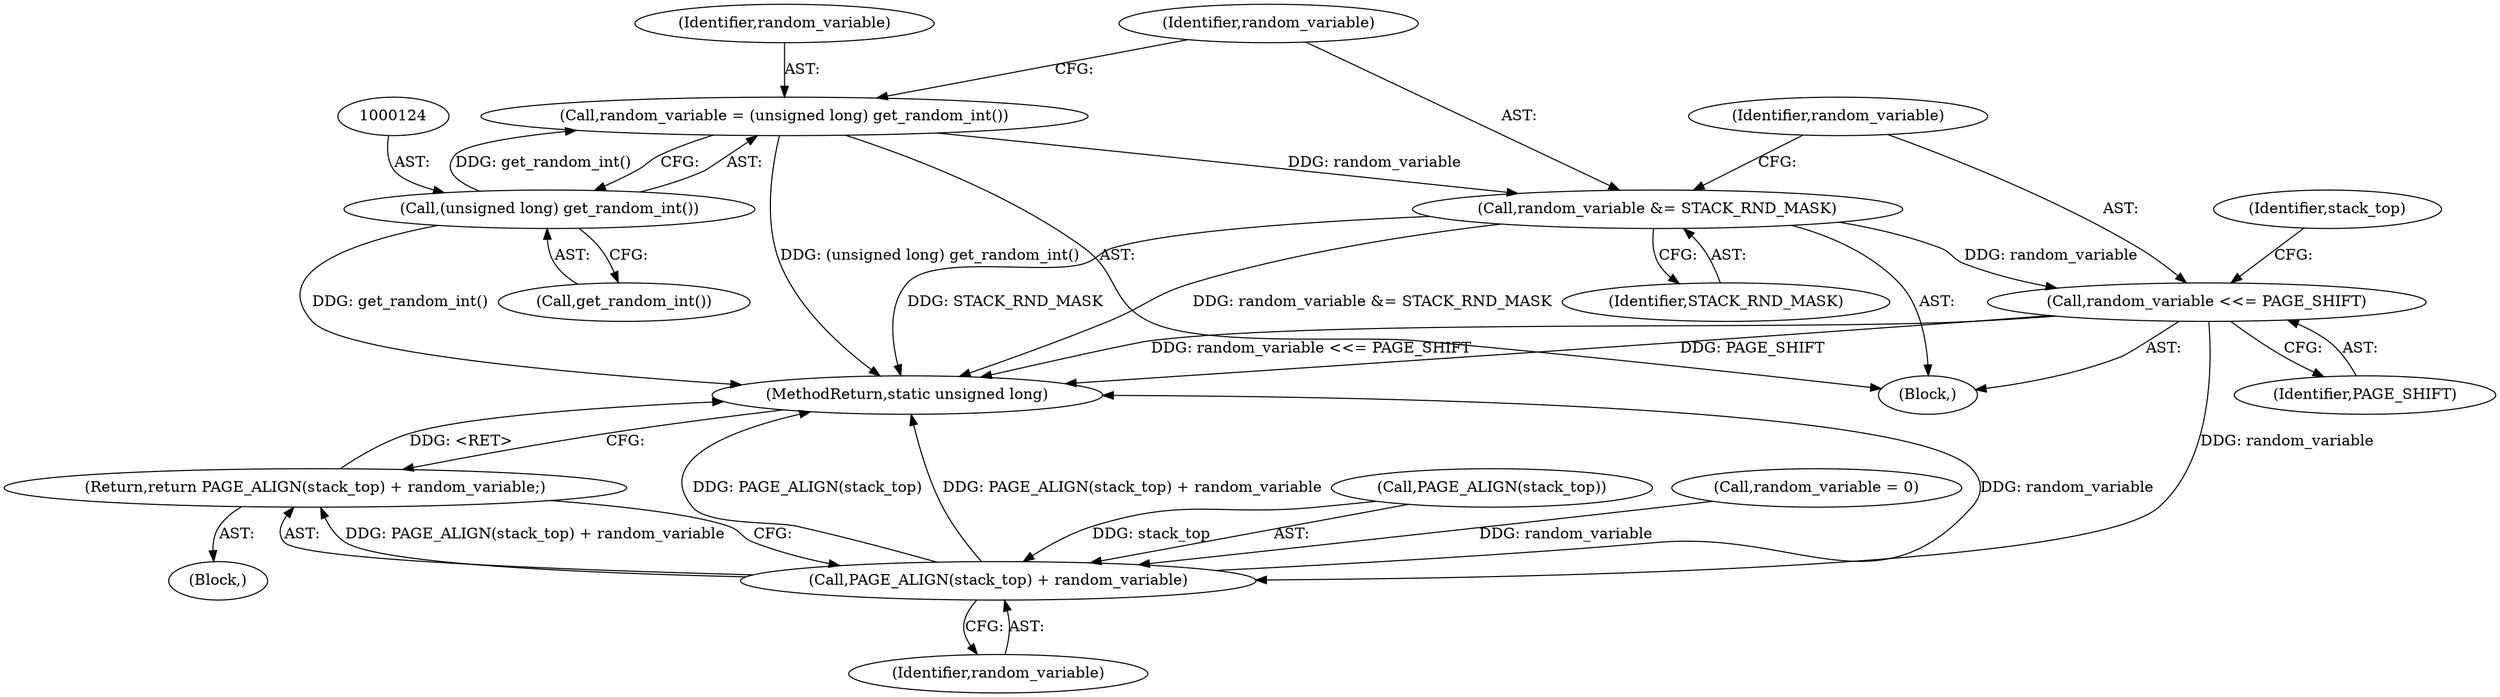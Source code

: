 digraph "0_linux_4e7c22d447bb6d7e37bfe39ff658486ae78e8d77_0@API" {
"1000121" [label="(Call,random_variable = (unsigned long) get_random_int())"];
"1000123" [label="(Call,(unsigned long) get_random_int())"];
"1000126" [label="(Call,random_variable &= STACK_RND_MASK)"];
"1000129" [label="(Call,random_variable <<= PAGE_SHIFT)"];
"1000133" [label="(Call,PAGE_ALIGN(stack_top) + random_variable)"];
"1000132" [label="(Return,return PAGE_ALIGN(stack_top) + random_variable;)"];
"1000125" [label="(Call,get_random_int())"];
"1000128" [label="(Identifier,STACK_RND_MASK)"];
"1000130" [label="(Identifier,random_variable)"];
"1000132" [label="(Return,return PAGE_ALIGN(stack_top) + random_variable;)"];
"1000136" [label="(Identifier,random_variable)"];
"1000134" [label="(Call,PAGE_ALIGN(stack_top))"];
"1000102" [label="(Block,)"];
"1000104" [label="(Call,random_variable = 0)"];
"1000137" [label="(MethodReturn,static unsigned long)"];
"1000122" [label="(Identifier,random_variable)"];
"1000129" [label="(Call,random_variable <<= PAGE_SHIFT)"];
"1000120" [label="(Block,)"];
"1000135" [label="(Identifier,stack_top)"];
"1000126" [label="(Call,random_variable &= STACK_RND_MASK)"];
"1000133" [label="(Call,PAGE_ALIGN(stack_top) + random_variable)"];
"1000121" [label="(Call,random_variable = (unsigned long) get_random_int())"];
"1000127" [label="(Identifier,random_variable)"];
"1000123" [label="(Call,(unsigned long) get_random_int())"];
"1000131" [label="(Identifier,PAGE_SHIFT)"];
"1000121" -> "1000120"  [label="AST: "];
"1000121" -> "1000123"  [label="CFG: "];
"1000122" -> "1000121"  [label="AST: "];
"1000123" -> "1000121"  [label="AST: "];
"1000127" -> "1000121"  [label="CFG: "];
"1000121" -> "1000137"  [label="DDG: (unsigned long) get_random_int()"];
"1000123" -> "1000121"  [label="DDG: get_random_int()"];
"1000121" -> "1000126"  [label="DDG: random_variable"];
"1000123" -> "1000125"  [label="CFG: "];
"1000124" -> "1000123"  [label="AST: "];
"1000125" -> "1000123"  [label="AST: "];
"1000123" -> "1000137"  [label="DDG: get_random_int()"];
"1000126" -> "1000120"  [label="AST: "];
"1000126" -> "1000128"  [label="CFG: "];
"1000127" -> "1000126"  [label="AST: "];
"1000128" -> "1000126"  [label="AST: "];
"1000130" -> "1000126"  [label="CFG: "];
"1000126" -> "1000137"  [label="DDG: random_variable &= STACK_RND_MASK"];
"1000126" -> "1000137"  [label="DDG: STACK_RND_MASK"];
"1000126" -> "1000129"  [label="DDG: random_variable"];
"1000129" -> "1000120"  [label="AST: "];
"1000129" -> "1000131"  [label="CFG: "];
"1000130" -> "1000129"  [label="AST: "];
"1000131" -> "1000129"  [label="AST: "];
"1000135" -> "1000129"  [label="CFG: "];
"1000129" -> "1000137"  [label="DDG: PAGE_SHIFT"];
"1000129" -> "1000137"  [label="DDG: random_variable <<= PAGE_SHIFT"];
"1000129" -> "1000133"  [label="DDG: random_variable"];
"1000133" -> "1000132"  [label="AST: "];
"1000133" -> "1000136"  [label="CFG: "];
"1000134" -> "1000133"  [label="AST: "];
"1000136" -> "1000133"  [label="AST: "];
"1000132" -> "1000133"  [label="CFG: "];
"1000133" -> "1000137"  [label="DDG: PAGE_ALIGN(stack_top) + random_variable"];
"1000133" -> "1000137"  [label="DDG: random_variable"];
"1000133" -> "1000137"  [label="DDG: PAGE_ALIGN(stack_top)"];
"1000133" -> "1000132"  [label="DDG: PAGE_ALIGN(stack_top) + random_variable"];
"1000134" -> "1000133"  [label="DDG: stack_top"];
"1000104" -> "1000133"  [label="DDG: random_variable"];
"1000132" -> "1000102"  [label="AST: "];
"1000137" -> "1000132"  [label="CFG: "];
"1000132" -> "1000137"  [label="DDG: <RET>"];
}
